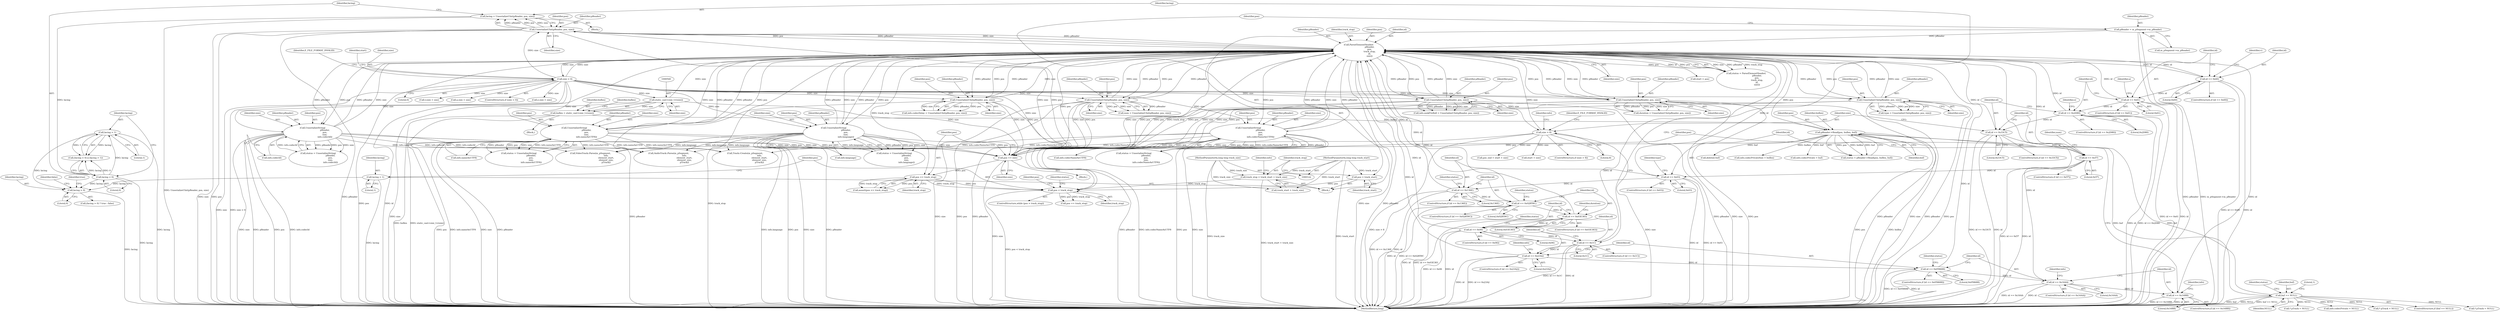 digraph "1_Android_04839626ed859623901ebd3a5fd483982186b59d_192@API" {
"1000665" [label="(Call,lacing > 0)"];
"1000512" [label="(Call,lacing > 1)"];
"1000509" [label="(Call,lacing < 0)"];
"1000501" [label="(Call,lacing = UnserializeUInt(pReader, pos, size))"];
"1000503" [label="(Call,UnserializeUInt(pReader, pos, size))"];
"1000223" [label="(Call,ParseElementHeader(\n                                pReader,\n                                pos,\n                                track_stop,\n                                id,\n                                size))"];
"1000622" [label="(Call,UnserializeUInt(pReader, pos, size))"];
"1000236" [label="(Call,size < 0)"];
"1000458" [label="(Call,UnserializeUInt(pReader, pos, size))"];
"1000388" [label="(Call,UnserializeUInt(pReader, pos, size))"];
"1000587" [label="(Call,UnserializeString(\n                                    pReader,\n                                    pos,\n                                    size,\n                                    info.codecNameAsUTF8))"];
"1000134" [label="(Call,pReader = m_pSegment->m_pReader)"];
"1000484" [label="(Call,UnserializeString(\n                                    pReader,\n                                    pos,\n                                    size,\n                                    info.codecId))"];
"1000418" [label="(Call,UnserializeString(\n                                    pReader,\n                                    pos,\n                                    size,\n                                    info.nameAsUTF8))"];
"1000608" [label="(Call,UnserializeUInt(pReader, pos, size))"];
"1000438" [label="(Call,UnserializeString(\n                                    pReader,\n                                    pos,\n                                    size,\n                                    info.language))"];
"1000358" [label="(Call,UnserializeUInt(pReader, pos, size))"];
"1000214" [label="(Call,pos < track_stop)"];
"1000630" [label="(Call,pos <= track_stop)"];
"1000626" [label="(Call,pos += size)"];
"1000539" [label="(Call,static_cast<size_t>(size))"];
"1000299" [label="(Call,size > 8)"];
"1000557" [label="(Call,pReader->Read(pos, buflen, buf))"];
"1000537" [label="(Call,buflen = static_cast<size_t>(size))"];
"1000548" [label="(Call,buf == NULL)"];
"1000140" [label="(Call,pos = track_start)"];
"1000123" [label="(MethodParameterIn,long long track_start)"];
"1000144" [label="(Call,track_stop = track_start + track_size)"];
"1000124" [label="(MethodParameterIn,long long track_size)"];
"1000519" [label="(Call,id == 0x23A2)"];
"1000497" [label="(Call,id == 0x1C)"];
"1000477" [label="(Call,id == 0x06)"];
"1000451" [label="(Call,id == 0x03E383)"];
"1000431" [label="(Call,id == 0x02B59C)"];
"1000411" [label="(Call,id == 0x136E)"];
"1000381" [label="(Call,id == 0x03)"];
"1000351" [label="(Call,id == 0x57)"];
"1000294" [label="(Call,id == 0x33C5)"];
"1000278" [label="(Call,id == 0x2D80)"];
"1000262" [label="(Call,id == 0x61)"];
"1000246" [label="(Call,id == 0x60)"];
"1000614" [label="(Call,id == 0x16BB)"];
"1000600" [label="(Call,id == 0x16AA)"];
"1000580" [label="(Call,id == 0x058688)"];
"1000210" [label="(Call,lacing = 1)"];
"1000503" [label="(Call,UnserializeUInt(pReader, pos, size))"];
"1000303" [label="(Identifier,E_FILE_FORMAT_INVALID)"];
"1000451" [label="(Call,id == 0x03E383)"];
"1000513" [label="(Identifier,lacing)"];
"1000353" [label="(Literal,0x57)"];
"1000632" [label="(Identifier,track_stop)"];
"1000538" [label="(Identifier,buflen)"];
"1000420" [label="(Identifier,pos)"];
"1000350" [label="(ControlStructure,if (id == 0x57))"];
"1000261" [label="(ControlStructure,if (id == 0x61))"];
"1000458" [label="(Call,UnserializeUInt(pReader, pos, size))"];
"1000433" [label="(Literal,0x02B59C)"];
"1000665" [label="(Call,lacing > 0)"];
"1000705" [label="(Call,VideoTrack::Parse(m_pSegment,\n                                              info,\n                                              element_start,\n                                              element_size,\n                                              pTrack))"];
"1000278" [label="(Call,id == 0x2D80)"];
"1000616" [label="(Literal,0x16BB)"];
"1000389" [label="(Identifier,pReader)"];
"1000222" [label="(Identifier,status)"];
"1000524" [label="(Identifier,info)"];
"1000498" [label="(Identifier,id)"];
"1000769" [label="(Call,AudioTrack::Parse(m_pSegment,\n                                              info,\n                                              element_start,\n                                              element_size,\n                                              pTrack))"];
"1000432" [label="(Identifier,id)"];
"1000541" [label="(Identifier,size)"];
"1000123" [label="(MethodParameterIn,long long track_start)"];
"1000537" [label="(Call,buflen = static_cast<size_t>(size))"];
"1000135" [label="(Identifier,pReader)"];
"1000417" [label="(Identifier,status)"];
"1000606" [label="(Identifier,info)"];
"1000667" [label="(Literal,0)"];
"1000478" [label="(Identifier,id)"];
"1000214" [label="(Call,pos < track_stop)"];
"1000510" [label="(Identifier,lacing)"];
"1000457" [label="(Identifier,duration)"];
"1000839" [label="(Call,* pTrack = NULL)"];
"1000558" [label="(Identifier,pos)"];
"1000585" [label="(Call,status = UnserializeString(\n                                    pReader,\n                                    pos,\n                                    size,\n                                    info.codecNameAsUTF8))"];
"1000591" [label="(Call,info.codecNameAsUTF8)"];
"1000588" [label="(Identifier,pReader)"];
"1000845" [label="(Call,Track::Create(m_pSegment,\n                                          info,\n                                          element_start,\n                                          element_size,\n                                          pTrack))"];
"1000483" [label="(Identifier,status)"];
"1000599" [label="(ControlStructure,if (id == 0x16AA))"];
"1000613" [label="(ControlStructure,if (id == 0x16BB))"];
"1000608" [label="(Call,UnserializeUInt(pReader, pos, size))"];
"1000386" [label="(Call,type = UnserializeUInt(pReader, pos, size))"];
"1000314" [label="(Call,pos_end = start + size)"];
"1000140" [label="(Call,pos = track_start)"];
"1000279" [label="(Identifier,id)"];
"1000506" [label="(Identifier,size)"];
"1000512" [label="(Call,lacing > 1)"];
"1000243" [label="(Identifier,start)"];
"1000587" [label="(Call,UnserializeString(\n                                    pReader,\n                                    pos,\n                                    size,\n                                    info.codecNameAsUTF8))"];
"1000146" [label="(Call,track_start + track_size)"];
"1000548" [label="(Call,buf == NULL)"];
"1000236" [label="(Call,size < 0)"];
"1000268" [label="(Identifier,a)"];
"1000252" [label="(Identifier,v)"];
"1000456" [label="(Call,duration = UnserializeUInt(pReader, pos, size))"];
"1000460" [label="(Identifier,pos)"];
"1000145" [label="(Identifier,track_stop)"];
"1000487" [label="(Identifier,size)"];
"1000553" [label="(Literal,1)"];
"1000669" [label="(Identifier,false)"];
"1000300" [label="(Identifier,size)"];
"1000518" [label="(ControlStructure,if (id == 0x23A2))"];
"1000579" [label="(ControlStructure,if (id == 0x058688))"];
"1000511" [label="(Literal,0)"];
"1000419" [label="(Identifier,pReader)"];
"1000441" [label="(Identifier,size)"];
"1000453" [label="(Literal,0x03E383)"];
"1000390" [label="(Identifier,pos)"];
"1000623" [label="(Identifier,pReader)"];
"1000634" [label="(Call,pos == track_stop)"];
"1000421" [label="(Identifier,size)"];
"1000547" [label="(ControlStructure,if (buf == NULL))"];
"1000152" [label="(Identifier,info)"];
"1000383" [label="(Literal,0x03)"];
"1000228" [label="(Identifier,size)"];
"1000224" [label="(Identifier,pReader)"];
"1000564" [label="(Call,delete[] buf)"];
"1000410" [label="(ControlStructure,if (id == 0x136E))"];
"1000573" [label="(Call,info.codecPrivateSize = buflen)"];
"1000316" [label="(Call,start + size)"];
"1000212" [label="(Literal,1)"];
"1000144" [label="(Call,track_stop = track_start + track_size)"];
"1000699" [label="(Call,* pTrack = NULL)"];
"1000416" [label="(Call,status = UnserializeString(\n                                    pReader,\n                                    pos,\n                                    size,\n                                    info.nameAsUTF8))"];
"1000296" [label="(Literal,0x33C5)"];
"1000226" [label="(Identifier,track_stop)"];
"1000505" [label="(Identifier,pos)"];
"1000215" [label="(Identifier,pos)"];
"1000430" [label="(ControlStructure,if (id == 0x02B59C))"];
"1000543" [label="(Identifier,buflen)"];
"1000559" [label="(Identifier,buflen)"];
"1000590" [label="(Identifier,size)"];
"1000630" [label="(Call,pos <= track_stop)"];
"1000245" [label="(ControlStructure,if (id == 0x60))"];
"1000609" [label="(Identifier,pReader)"];
"1000225" [label="(Identifier,pos)"];
"1000412" [label="(Identifier,id)"];
"1000485" [label="(Identifier,pReader)"];
"1000668" [label="(Identifier,true)"];
"1000450" [label="(ControlStructure,if (id == 0x03E383))"];
"1000586" [label="(Identifier,status)"];
"1000422" [label="(Call,info.nameAsUTF8)"];
"1000242" [label="(Call,start = pos)"];
"1000388" [label="(Call,UnserializeUInt(pReader, pos, size))"];
"1000442" [label="(Call,info.language)"];
"1000295" [label="(Identifier,id)"];
"1000381" [label="(Call,id == 0x03)"];
"1000262" [label="(Call,id == 0x61)"];
"1000631" [label="(Identifier,pos)"];
"1000248" [label="(Literal,0x60)"];
"1000217" [label="(Block,)"];
"1000521" [label="(Literal,0x23A2)"];
"1000629" [label="(Call,assert(pos <= track_stop))"];
"1000581" [label="(Identifier,id)"];
"1000600" [label="(Call,id == 0x16AA)"];
"1000238" [label="(Literal,0)"];
"1000601" [label="(Identifier,id)"];
"1000556" [label="(Identifier,status)"];
"1000277" [label="(ControlStructure,if (id == 0x2D80))"];
"1000438" [label="(Call,UnserializeString(\n                                    pReader,\n                                    pos,\n                                    size,\n                                    info.language))"];
"1000602" [label="(Literal,0x16AA)"];
"1000568" [label="(Call,info.codecPrivate = buf)"];
"1000476" [label="(ControlStructure,if (id == 0x06))"];
"1000227" [label="(Identifier,id)"];
"1000411" [label="(Call,id == 0x136E)"];
"1000486" [label="(Identifier,pos)"];
"1000306" [label="(Identifier,info)"];
"1000134" [label="(Call,pReader = m_pSegment->m_pReader)"];
"1000502" [label="(Identifier,lacing)"];
"1000497" [label="(Call,id == 0x1C)"];
"1000520" [label="(Identifier,id)"];
"1000628" [label="(Identifier,size)"];
"1000436" [label="(Call,status = UnserializeString(\n                                    pReader,\n                                    pos,\n                                    size,\n                                    info.language))"];
"1000522" [label="(Block,)"];
"1000293" [label="(ControlStructure,if (id == 0x33C5))"];
"1000141" [label="(Identifier,pos)"];
"1000359" [label="(Identifier,pReader)"];
"1000452" [label="(Identifier,id)"];
"1000247" [label="(Identifier,id)"];
"1000255" [label="(Call,v.size = size)"];
"1000440" [label="(Identifier,pos)"];
"1000618" [label="(Call,info.seekPreRoll = UnserializeUInt(pReader, pos, size))"];
"1000360" [label="(Identifier,pos)"];
"1000501" [label="(Call,lacing = UnserializeUInt(pReader, pos, size))"];
"1000351" [label="(Call,id == 0x57)"];
"1000622" [label="(Call,UnserializeUInt(pReader, pos, size))"];
"1000246" [label="(Call,id == 0x60)"];
"1000271" [label="(Call,a.size = size)"];
"1000391" [label="(Identifier,size)"];
"1000604" [label="(Call,info.codecDelay = UnserializeUInt(pReader, pos, size))"];
"1000361" [label="(Identifier,size)"];
"1000555" [label="(Call,status = pReader->Read(pos, buflen, buf))"];
"1000124" [label="(MethodParameterIn,long long track_size)"];
"1000294" [label="(Call,id == 0x33C5)"];
"1000223" [label="(Call,ParseElementHeader(\n                                pReader,\n                                pos,\n                                track_stop,\n                                id,\n                                size))"];
"1000624" [label="(Identifier,pos)"];
"1000210" [label="(Call,lacing = 1)"];
"1000235" [label="(ControlStructure,if (size < 0))"];
"1000614" [label="(Call,id == 0x16BB)"];
"1000459" [label="(Identifier,pReader)"];
"1000862" [label="(MethodReturn,long)"];
"1000627" [label="(Identifier,pos)"];
"1000514" [label="(Literal,1)"];
"1000508" [label="(Call,(lacing < 0) || (lacing > 1))"];
"1000589" [label="(Identifier,pos)"];
"1000387" [label="(Identifier,type)"];
"1000580" [label="(Call,id == 0x058688)"];
"1000557" [label="(Call,pReader->Read(pos, buflen, buf))"];
"1000357" [label="(Identifier,num)"];
"1000484" [label="(Call,UnserializeString(\n                                    pReader,\n                                    pos,\n                                    size,\n                                    info.codecId))"];
"1000418" [label="(Call,UnserializeString(\n                                    pReader,\n                                    pos,\n                                    size,\n                                    info.nameAsUTF8))"];
"1000211" [label="(Identifier,lacing)"];
"1000437" [label="(Identifier,status)"];
"1000539" [label="(Call,static_cast<size_t>(size))"];
"1000352" [label="(Identifier,id)"];
"1000284" [label="(Identifier,e)"];
"1000620" [label="(Identifier,info)"];
"1000263" [label="(Identifier,id)"];
"1000519" [label="(Call,id == 0x23A2)"];
"1000216" [label="(Identifier,track_stop)"];
"1000298" [label="(ControlStructure,if (size > 8))"];
"1000299" [label="(Call,size > 8)"];
"1000136" [label="(Call,m_pSegment->m_pReader)"];
"1000610" [label="(Identifier,pos)"];
"1000550" [label="(Identifier,NULL)"];
"1000625" [label="(Identifier,size)"];
"1000413" [label="(Literal,0x136E)"];
"1000280" [label="(Literal,0x2D80)"];
"1000128" [label="(Block,)"];
"1000549" [label="(Identifier,buf)"];
"1000560" [label="(Identifier,buf)"];
"1000221" [label="(Call,status = ParseElementHeader(\n                                pReader,\n                                pos,\n                                track_stop,\n                                id,\n                                size))"];
"1000142" [label="(Identifier,track_start)"];
"1000500" [label="(Block,)"];
"1000382" [label="(Identifier,id)"];
"1000582" [label="(Literal,0x058688)"];
"1000301" [label="(Literal,8)"];
"1000763" [label="(Call,* pTrack = NULL)"];
"1000358" [label="(Call,UnserializeUInt(pReader, pos, size))"];
"1000380" [label="(ControlStructure,if (id == 0x03))"];
"1000287" [label="(Call,e.size = size)"];
"1000509" [label="(Call,lacing < 0)"];
"1000626" [label="(Call,pos += size)"];
"1000237" [label="(Identifier,size)"];
"1000213" [label="(ControlStructure,while (pos < track_stop))"];
"1000666" [label="(Identifier,lacing)"];
"1000431" [label="(Call,id == 0x02B59C)"];
"1000439" [label="(Identifier,pReader)"];
"1000482" [label="(Call,status = UnserializeString(\n                                    pReader,\n                                    pos,\n                                    size,\n                                    info.codecId))"];
"1000461" [label="(Identifier,size)"];
"1000504" [label="(Identifier,pReader)"];
"1000264" [label="(Literal,0x61)"];
"1000611" [label="(Identifier,size)"];
"1000499" [label="(Literal,0x1C)"];
"1000479" [label="(Literal,0x06)"];
"1000635" [label="(Identifier,pos)"];
"1000615" [label="(Identifier,id)"];
"1000477" [label="(Call,id == 0x06)"];
"1000496" [label="(ControlStructure,if (id == 0x1C))"];
"1000526" [label="(Call,info.codecPrivate = NULL)"];
"1000488" [label="(Call,info.codecId)"];
"1000356" [label="(Call,num = UnserializeUInt(pReader, pos, size))"];
"1000664" [label="(Call,(lacing > 0) ? true : false)"];
"1000240" [label="(Identifier,E_FILE_FORMAT_INVALID)"];
"1000665" -> "1000664"  [label="AST: "];
"1000665" -> "1000667"  [label="CFG: "];
"1000666" -> "1000665"  [label="AST: "];
"1000667" -> "1000665"  [label="AST: "];
"1000668" -> "1000665"  [label="CFG: "];
"1000669" -> "1000665"  [label="CFG: "];
"1000665" -> "1000862"  [label="DDG: lacing"];
"1000512" -> "1000665"  [label="DDG: lacing"];
"1000210" -> "1000665"  [label="DDG: lacing"];
"1000509" -> "1000665"  [label="DDG: lacing"];
"1000512" -> "1000508"  [label="AST: "];
"1000512" -> "1000514"  [label="CFG: "];
"1000513" -> "1000512"  [label="AST: "];
"1000514" -> "1000512"  [label="AST: "];
"1000508" -> "1000512"  [label="CFG: "];
"1000512" -> "1000862"  [label="DDG: lacing"];
"1000512" -> "1000508"  [label="DDG: lacing"];
"1000512" -> "1000508"  [label="DDG: 1"];
"1000509" -> "1000512"  [label="DDG: lacing"];
"1000509" -> "1000508"  [label="AST: "];
"1000509" -> "1000511"  [label="CFG: "];
"1000510" -> "1000509"  [label="AST: "];
"1000511" -> "1000509"  [label="AST: "];
"1000513" -> "1000509"  [label="CFG: "];
"1000508" -> "1000509"  [label="CFG: "];
"1000509" -> "1000862"  [label="DDG: lacing"];
"1000509" -> "1000508"  [label="DDG: lacing"];
"1000509" -> "1000508"  [label="DDG: 0"];
"1000501" -> "1000509"  [label="DDG: lacing"];
"1000501" -> "1000500"  [label="AST: "];
"1000501" -> "1000503"  [label="CFG: "];
"1000502" -> "1000501"  [label="AST: "];
"1000503" -> "1000501"  [label="AST: "];
"1000510" -> "1000501"  [label="CFG: "];
"1000501" -> "1000862"  [label="DDG: UnserializeUInt(pReader, pos, size)"];
"1000503" -> "1000501"  [label="DDG: pReader"];
"1000503" -> "1000501"  [label="DDG: pos"];
"1000503" -> "1000501"  [label="DDG: size"];
"1000503" -> "1000506"  [label="CFG: "];
"1000504" -> "1000503"  [label="AST: "];
"1000505" -> "1000503"  [label="AST: "];
"1000506" -> "1000503"  [label="AST: "];
"1000503" -> "1000862"  [label="DDG: size"];
"1000503" -> "1000862"  [label="DDG: pos"];
"1000503" -> "1000862"  [label="DDG: pReader"];
"1000503" -> "1000223"  [label="DDG: pReader"];
"1000503" -> "1000223"  [label="DDG: size"];
"1000223" -> "1000503"  [label="DDG: pReader"];
"1000223" -> "1000503"  [label="DDG: pos"];
"1000236" -> "1000503"  [label="DDG: size"];
"1000503" -> "1000626"  [label="DDG: size"];
"1000503" -> "1000626"  [label="DDG: pos"];
"1000223" -> "1000221"  [label="AST: "];
"1000223" -> "1000228"  [label="CFG: "];
"1000224" -> "1000223"  [label="AST: "];
"1000225" -> "1000223"  [label="AST: "];
"1000226" -> "1000223"  [label="AST: "];
"1000227" -> "1000223"  [label="AST: "];
"1000228" -> "1000223"  [label="AST: "];
"1000221" -> "1000223"  [label="CFG: "];
"1000223" -> "1000862"  [label="DDG: pos"];
"1000223" -> "1000862"  [label="DDG: id"];
"1000223" -> "1000862"  [label="DDG: track_stop"];
"1000223" -> "1000862"  [label="DDG: size"];
"1000223" -> "1000862"  [label="DDG: pReader"];
"1000223" -> "1000221"  [label="DDG: size"];
"1000223" -> "1000221"  [label="DDG: pReader"];
"1000223" -> "1000221"  [label="DDG: track_stop"];
"1000223" -> "1000221"  [label="DDG: id"];
"1000223" -> "1000221"  [label="DDG: pos"];
"1000622" -> "1000223"  [label="DDG: pReader"];
"1000622" -> "1000223"  [label="DDG: size"];
"1000458" -> "1000223"  [label="DDG: pReader"];
"1000458" -> "1000223"  [label="DDG: size"];
"1000388" -> "1000223"  [label="DDG: pReader"];
"1000388" -> "1000223"  [label="DDG: size"];
"1000587" -> "1000223"  [label="DDG: pReader"];
"1000587" -> "1000223"  [label="DDG: size"];
"1000134" -> "1000223"  [label="DDG: pReader"];
"1000484" -> "1000223"  [label="DDG: pReader"];
"1000484" -> "1000223"  [label="DDG: size"];
"1000418" -> "1000223"  [label="DDG: pReader"];
"1000418" -> "1000223"  [label="DDG: size"];
"1000608" -> "1000223"  [label="DDG: pReader"];
"1000608" -> "1000223"  [label="DDG: size"];
"1000438" -> "1000223"  [label="DDG: pReader"];
"1000438" -> "1000223"  [label="DDG: size"];
"1000358" -> "1000223"  [label="DDG: pReader"];
"1000358" -> "1000223"  [label="DDG: size"];
"1000214" -> "1000223"  [label="DDG: pos"];
"1000214" -> "1000223"  [label="DDG: track_stop"];
"1000519" -> "1000223"  [label="DDG: id"];
"1000497" -> "1000223"  [label="DDG: id"];
"1000411" -> "1000223"  [label="DDG: id"];
"1000614" -> "1000223"  [label="DDG: id"];
"1000431" -> "1000223"  [label="DDG: id"];
"1000580" -> "1000223"  [label="DDG: id"];
"1000294" -> "1000223"  [label="DDG: id"];
"1000381" -> "1000223"  [label="DDG: id"];
"1000351" -> "1000223"  [label="DDG: id"];
"1000477" -> "1000223"  [label="DDG: id"];
"1000278" -> "1000223"  [label="DDG: id"];
"1000262" -> "1000223"  [label="DDG: id"];
"1000451" -> "1000223"  [label="DDG: id"];
"1000246" -> "1000223"  [label="DDG: id"];
"1000600" -> "1000223"  [label="DDG: id"];
"1000236" -> "1000223"  [label="DDG: size"];
"1000539" -> "1000223"  [label="DDG: size"];
"1000299" -> "1000223"  [label="DDG: size"];
"1000223" -> "1000236"  [label="DDG: size"];
"1000223" -> "1000242"  [label="DDG: pos"];
"1000223" -> "1000246"  [label="DDG: id"];
"1000223" -> "1000358"  [label="DDG: pReader"];
"1000223" -> "1000358"  [label="DDG: pos"];
"1000223" -> "1000388"  [label="DDG: pReader"];
"1000223" -> "1000388"  [label="DDG: pos"];
"1000223" -> "1000418"  [label="DDG: pReader"];
"1000223" -> "1000418"  [label="DDG: pos"];
"1000223" -> "1000438"  [label="DDG: pReader"];
"1000223" -> "1000438"  [label="DDG: pos"];
"1000223" -> "1000458"  [label="DDG: pReader"];
"1000223" -> "1000458"  [label="DDG: pos"];
"1000223" -> "1000484"  [label="DDG: pReader"];
"1000223" -> "1000484"  [label="DDG: pos"];
"1000223" -> "1000557"  [label="DDG: pos"];
"1000223" -> "1000587"  [label="DDG: pReader"];
"1000223" -> "1000587"  [label="DDG: pos"];
"1000223" -> "1000608"  [label="DDG: pReader"];
"1000223" -> "1000608"  [label="DDG: pos"];
"1000223" -> "1000622"  [label="DDG: pReader"];
"1000223" -> "1000622"  [label="DDG: pos"];
"1000223" -> "1000626"  [label="DDG: pos"];
"1000223" -> "1000630"  [label="DDG: track_stop"];
"1000622" -> "1000618"  [label="AST: "];
"1000622" -> "1000625"  [label="CFG: "];
"1000623" -> "1000622"  [label="AST: "];
"1000624" -> "1000622"  [label="AST: "];
"1000625" -> "1000622"  [label="AST: "];
"1000618" -> "1000622"  [label="CFG: "];
"1000622" -> "1000862"  [label="DDG: pReader"];
"1000622" -> "1000618"  [label="DDG: pReader"];
"1000622" -> "1000618"  [label="DDG: pos"];
"1000622" -> "1000618"  [label="DDG: size"];
"1000236" -> "1000622"  [label="DDG: size"];
"1000622" -> "1000626"  [label="DDG: size"];
"1000622" -> "1000626"  [label="DDG: pos"];
"1000236" -> "1000235"  [label="AST: "];
"1000236" -> "1000238"  [label="CFG: "];
"1000237" -> "1000236"  [label="AST: "];
"1000238" -> "1000236"  [label="AST: "];
"1000240" -> "1000236"  [label="CFG: "];
"1000243" -> "1000236"  [label="CFG: "];
"1000236" -> "1000862"  [label="DDG: size"];
"1000236" -> "1000862"  [label="DDG: size < 0"];
"1000236" -> "1000255"  [label="DDG: size"];
"1000236" -> "1000271"  [label="DDG: size"];
"1000236" -> "1000287"  [label="DDG: size"];
"1000236" -> "1000299"  [label="DDG: size"];
"1000236" -> "1000358"  [label="DDG: size"];
"1000236" -> "1000388"  [label="DDG: size"];
"1000236" -> "1000418"  [label="DDG: size"];
"1000236" -> "1000438"  [label="DDG: size"];
"1000236" -> "1000458"  [label="DDG: size"];
"1000236" -> "1000484"  [label="DDG: size"];
"1000236" -> "1000539"  [label="DDG: size"];
"1000236" -> "1000587"  [label="DDG: size"];
"1000236" -> "1000608"  [label="DDG: size"];
"1000236" -> "1000626"  [label="DDG: size"];
"1000458" -> "1000456"  [label="AST: "];
"1000458" -> "1000461"  [label="CFG: "];
"1000459" -> "1000458"  [label="AST: "];
"1000460" -> "1000458"  [label="AST: "];
"1000461" -> "1000458"  [label="AST: "];
"1000456" -> "1000458"  [label="CFG: "];
"1000458" -> "1000862"  [label="DDG: size"];
"1000458" -> "1000862"  [label="DDG: pos"];
"1000458" -> "1000862"  [label="DDG: pReader"];
"1000458" -> "1000456"  [label="DDG: pReader"];
"1000458" -> "1000456"  [label="DDG: pos"];
"1000458" -> "1000456"  [label="DDG: size"];
"1000458" -> "1000626"  [label="DDG: size"];
"1000458" -> "1000626"  [label="DDG: pos"];
"1000388" -> "1000386"  [label="AST: "];
"1000388" -> "1000391"  [label="CFG: "];
"1000389" -> "1000388"  [label="AST: "];
"1000390" -> "1000388"  [label="AST: "];
"1000391" -> "1000388"  [label="AST: "];
"1000386" -> "1000388"  [label="CFG: "];
"1000388" -> "1000862"  [label="DDG: pReader"];
"1000388" -> "1000862"  [label="DDG: pos"];
"1000388" -> "1000862"  [label="DDG: size"];
"1000388" -> "1000386"  [label="DDG: pReader"];
"1000388" -> "1000386"  [label="DDG: pos"];
"1000388" -> "1000386"  [label="DDG: size"];
"1000388" -> "1000626"  [label="DDG: size"];
"1000388" -> "1000626"  [label="DDG: pos"];
"1000587" -> "1000585"  [label="AST: "];
"1000587" -> "1000591"  [label="CFG: "];
"1000588" -> "1000587"  [label="AST: "];
"1000589" -> "1000587"  [label="AST: "];
"1000590" -> "1000587"  [label="AST: "];
"1000591" -> "1000587"  [label="AST: "];
"1000585" -> "1000587"  [label="CFG: "];
"1000587" -> "1000862"  [label="DDG: pos"];
"1000587" -> "1000862"  [label="DDG: size"];
"1000587" -> "1000862"  [label="DDG: pReader"];
"1000587" -> "1000862"  [label="DDG: info.codecNameAsUTF8"];
"1000587" -> "1000585"  [label="DDG: pReader"];
"1000587" -> "1000585"  [label="DDG: pos"];
"1000587" -> "1000585"  [label="DDG: size"];
"1000587" -> "1000585"  [label="DDG: info.codecNameAsUTF8"];
"1000587" -> "1000626"  [label="DDG: size"];
"1000587" -> "1000626"  [label="DDG: pos"];
"1000587" -> "1000705"  [label="DDG: info.codecNameAsUTF8"];
"1000587" -> "1000769"  [label="DDG: info.codecNameAsUTF8"];
"1000587" -> "1000845"  [label="DDG: info.codecNameAsUTF8"];
"1000134" -> "1000128"  [label="AST: "];
"1000134" -> "1000136"  [label="CFG: "];
"1000135" -> "1000134"  [label="AST: "];
"1000136" -> "1000134"  [label="AST: "];
"1000141" -> "1000134"  [label="CFG: "];
"1000134" -> "1000862"  [label="DDG: pReader"];
"1000134" -> "1000862"  [label="DDG: m_pSegment->m_pReader"];
"1000484" -> "1000482"  [label="AST: "];
"1000484" -> "1000488"  [label="CFG: "];
"1000485" -> "1000484"  [label="AST: "];
"1000486" -> "1000484"  [label="AST: "];
"1000487" -> "1000484"  [label="AST: "];
"1000488" -> "1000484"  [label="AST: "];
"1000482" -> "1000484"  [label="CFG: "];
"1000484" -> "1000862"  [label="DDG: pos"];
"1000484" -> "1000862"  [label="DDG: info.codecId"];
"1000484" -> "1000862"  [label="DDG: size"];
"1000484" -> "1000862"  [label="DDG: pReader"];
"1000484" -> "1000482"  [label="DDG: pReader"];
"1000484" -> "1000482"  [label="DDG: pos"];
"1000484" -> "1000482"  [label="DDG: size"];
"1000484" -> "1000482"  [label="DDG: info.codecId"];
"1000484" -> "1000626"  [label="DDG: size"];
"1000484" -> "1000626"  [label="DDG: pos"];
"1000484" -> "1000705"  [label="DDG: info.codecId"];
"1000484" -> "1000769"  [label="DDG: info.codecId"];
"1000484" -> "1000845"  [label="DDG: info.codecId"];
"1000418" -> "1000416"  [label="AST: "];
"1000418" -> "1000422"  [label="CFG: "];
"1000419" -> "1000418"  [label="AST: "];
"1000420" -> "1000418"  [label="AST: "];
"1000421" -> "1000418"  [label="AST: "];
"1000422" -> "1000418"  [label="AST: "];
"1000416" -> "1000418"  [label="CFG: "];
"1000418" -> "1000862"  [label="DDG: pos"];
"1000418" -> "1000862"  [label="DDG: info.nameAsUTF8"];
"1000418" -> "1000862"  [label="DDG: size"];
"1000418" -> "1000862"  [label="DDG: pReader"];
"1000418" -> "1000416"  [label="DDG: pReader"];
"1000418" -> "1000416"  [label="DDG: pos"];
"1000418" -> "1000416"  [label="DDG: size"];
"1000418" -> "1000416"  [label="DDG: info.nameAsUTF8"];
"1000418" -> "1000626"  [label="DDG: size"];
"1000418" -> "1000626"  [label="DDG: pos"];
"1000418" -> "1000705"  [label="DDG: info.nameAsUTF8"];
"1000418" -> "1000769"  [label="DDG: info.nameAsUTF8"];
"1000418" -> "1000845"  [label="DDG: info.nameAsUTF8"];
"1000608" -> "1000604"  [label="AST: "];
"1000608" -> "1000611"  [label="CFG: "];
"1000609" -> "1000608"  [label="AST: "];
"1000610" -> "1000608"  [label="AST: "];
"1000611" -> "1000608"  [label="AST: "];
"1000604" -> "1000608"  [label="CFG: "];
"1000608" -> "1000862"  [label="DDG: pReader"];
"1000608" -> "1000604"  [label="DDG: pReader"];
"1000608" -> "1000604"  [label="DDG: pos"];
"1000608" -> "1000604"  [label="DDG: size"];
"1000608" -> "1000626"  [label="DDG: size"];
"1000608" -> "1000626"  [label="DDG: pos"];
"1000438" -> "1000436"  [label="AST: "];
"1000438" -> "1000442"  [label="CFG: "];
"1000439" -> "1000438"  [label="AST: "];
"1000440" -> "1000438"  [label="AST: "];
"1000441" -> "1000438"  [label="AST: "];
"1000442" -> "1000438"  [label="AST: "];
"1000436" -> "1000438"  [label="CFG: "];
"1000438" -> "1000862"  [label="DDG: info.language"];
"1000438" -> "1000862"  [label="DDG: pos"];
"1000438" -> "1000862"  [label="DDG: size"];
"1000438" -> "1000862"  [label="DDG: pReader"];
"1000438" -> "1000436"  [label="DDG: pReader"];
"1000438" -> "1000436"  [label="DDG: pos"];
"1000438" -> "1000436"  [label="DDG: size"];
"1000438" -> "1000436"  [label="DDG: info.language"];
"1000438" -> "1000626"  [label="DDG: size"];
"1000438" -> "1000626"  [label="DDG: pos"];
"1000438" -> "1000705"  [label="DDG: info.language"];
"1000438" -> "1000769"  [label="DDG: info.language"];
"1000438" -> "1000845"  [label="DDG: info.language"];
"1000358" -> "1000356"  [label="AST: "];
"1000358" -> "1000361"  [label="CFG: "];
"1000359" -> "1000358"  [label="AST: "];
"1000360" -> "1000358"  [label="AST: "];
"1000361" -> "1000358"  [label="AST: "];
"1000356" -> "1000358"  [label="CFG: "];
"1000358" -> "1000862"  [label="DDG: size"];
"1000358" -> "1000862"  [label="DDG: pos"];
"1000358" -> "1000862"  [label="DDG: pReader"];
"1000358" -> "1000356"  [label="DDG: pReader"];
"1000358" -> "1000356"  [label="DDG: pos"];
"1000358" -> "1000356"  [label="DDG: size"];
"1000358" -> "1000626"  [label="DDG: size"];
"1000358" -> "1000626"  [label="DDG: pos"];
"1000214" -> "1000213"  [label="AST: "];
"1000214" -> "1000216"  [label="CFG: "];
"1000215" -> "1000214"  [label="AST: "];
"1000216" -> "1000214"  [label="AST: "];
"1000222" -> "1000214"  [label="CFG: "];
"1000635" -> "1000214"  [label="CFG: "];
"1000214" -> "1000862"  [label="DDG: pos < track_stop"];
"1000630" -> "1000214"  [label="DDG: pos"];
"1000630" -> "1000214"  [label="DDG: track_stop"];
"1000140" -> "1000214"  [label="DDG: pos"];
"1000144" -> "1000214"  [label="DDG: track_stop"];
"1000214" -> "1000634"  [label="DDG: pos"];
"1000214" -> "1000634"  [label="DDG: track_stop"];
"1000630" -> "1000629"  [label="AST: "];
"1000630" -> "1000632"  [label="CFG: "];
"1000631" -> "1000630"  [label="AST: "];
"1000632" -> "1000630"  [label="AST: "];
"1000629" -> "1000630"  [label="CFG: "];
"1000630" -> "1000629"  [label="DDG: pos"];
"1000630" -> "1000629"  [label="DDG: track_stop"];
"1000626" -> "1000630"  [label="DDG: pos"];
"1000626" -> "1000217"  [label="AST: "];
"1000626" -> "1000628"  [label="CFG: "];
"1000627" -> "1000626"  [label="AST: "];
"1000628" -> "1000626"  [label="AST: "];
"1000631" -> "1000626"  [label="CFG: "];
"1000626" -> "1000862"  [label="DDG: size"];
"1000539" -> "1000626"  [label="DDG: size"];
"1000299" -> "1000626"  [label="DDG: size"];
"1000557" -> "1000626"  [label="DDG: pos"];
"1000539" -> "1000537"  [label="AST: "];
"1000539" -> "1000541"  [label="CFG: "];
"1000540" -> "1000539"  [label="AST: "];
"1000541" -> "1000539"  [label="AST: "];
"1000537" -> "1000539"  [label="CFG: "];
"1000539" -> "1000862"  [label="DDG: size"];
"1000539" -> "1000537"  [label="DDG: size"];
"1000299" -> "1000298"  [label="AST: "];
"1000299" -> "1000301"  [label="CFG: "];
"1000300" -> "1000299"  [label="AST: "];
"1000301" -> "1000299"  [label="AST: "];
"1000303" -> "1000299"  [label="CFG: "];
"1000306" -> "1000299"  [label="CFG: "];
"1000299" -> "1000862"  [label="DDG: size > 8"];
"1000299" -> "1000862"  [label="DDG: size"];
"1000299" -> "1000314"  [label="DDG: size"];
"1000299" -> "1000316"  [label="DDG: size"];
"1000557" -> "1000555"  [label="AST: "];
"1000557" -> "1000560"  [label="CFG: "];
"1000558" -> "1000557"  [label="AST: "];
"1000559" -> "1000557"  [label="AST: "];
"1000560" -> "1000557"  [label="AST: "];
"1000555" -> "1000557"  [label="CFG: "];
"1000557" -> "1000862"  [label="DDG: pos"];
"1000557" -> "1000862"  [label="DDG: buflen"];
"1000557" -> "1000548"  [label="DDG: buf"];
"1000557" -> "1000555"  [label="DDG: pos"];
"1000557" -> "1000555"  [label="DDG: buflen"];
"1000557" -> "1000555"  [label="DDG: buf"];
"1000537" -> "1000557"  [label="DDG: buflen"];
"1000548" -> "1000557"  [label="DDG: buf"];
"1000557" -> "1000564"  [label="DDG: buf"];
"1000557" -> "1000568"  [label="DDG: buf"];
"1000557" -> "1000573"  [label="DDG: buflen"];
"1000537" -> "1000522"  [label="AST: "];
"1000538" -> "1000537"  [label="AST: "];
"1000543" -> "1000537"  [label="CFG: "];
"1000537" -> "1000862"  [label="DDG: static_cast<size_t>(size)"];
"1000537" -> "1000862"  [label="DDG: buflen"];
"1000548" -> "1000547"  [label="AST: "];
"1000548" -> "1000550"  [label="CFG: "];
"1000549" -> "1000548"  [label="AST: "];
"1000550" -> "1000548"  [label="AST: "];
"1000553" -> "1000548"  [label="CFG: "];
"1000556" -> "1000548"  [label="CFG: "];
"1000548" -> "1000862"  [label="DDG: NULL"];
"1000548" -> "1000862"  [label="DDG: buf == NULL"];
"1000548" -> "1000862"  [label="DDG: buf"];
"1000548" -> "1000526"  [label="DDG: NULL"];
"1000548" -> "1000699"  [label="DDG: NULL"];
"1000548" -> "1000763"  [label="DDG: NULL"];
"1000548" -> "1000839"  [label="DDG: NULL"];
"1000140" -> "1000128"  [label="AST: "];
"1000140" -> "1000142"  [label="CFG: "];
"1000141" -> "1000140"  [label="AST: "];
"1000142" -> "1000140"  [label="AST: "];
"1000145" -> "1000140"  [label="CFG: "];
"1000123" -> "1000140"  [label="DDG: track_start"];
"1000123" -> "1000122"  [label="AST: "];
"1000123" -> "1000862"  [label="DDG: track_start"];
"1000123" -> "1000144"  [label="DDG: track_start"];
"1000123" -> "1000146"  [label="DDG: track_start"];
"1000144" -> "1000128"  [label="AST: "];
"1000144" -> "1000146"  [label="CFG: "];
"1000145" -> "1000144"  [label="AST: "];
"1000146" -> "1000144"  [label="AST: "];
"1000152" -> "1000144"  [label="CFG: "];
"1000144" -> "1000862"  [label="DDG: track_start + track_size"];
"1000124" -> "1000144"  [label="DDG: track_size"];
"1000124" -> "1000122"  [label="AST: "];
"1000124" -> "1000862"  [label="DDG: track_size"];
"1000124" -> "1000146"  [label="DDG: track_size"];
"1000519" -> "1000518"  [label="AST: "];
"1000519" -> "1000521"  [label="CFG: "];
"1000520" -> "1000519"  [label="AST: "];
"1000521" -> "1000519"  [label="AST: "];
"1000524" -> "1000519"  [label="CFG: "];
"1000581" -> "1000519"  [label="CFG: "];
"1000519" -> "1000862"  [label="DDG: id"];
"1000519" -> "1000862"  [label="DDG: id == 0x23A2"];
"1000497" -> "1000519"  [label="DDG: id"];
"1000519" -> "1000580"  [label="DDG: id"];
"1000497" -> "1000496"  [label="AST: "];
"1000497" -> "1000499"  [label="CFG: "];
"1000498" -> "1000497"  [label="AST: "];
"1000499" -> "1000497"  [label="AST: "];
"1000502" -> "1000497"  [label="CFG: "];
"1000520" -> "1000497"  [label="CFG: "];
"1000497" -> "1000862"  [label="DDG: id"];
"1000497" -> "1000862"  [label="DDG: id == 0x1C"];
"1000477" -> "1000497"  [label="DDG: id"];
"1000477" -> "1000476"  [label="AST: "];
"1000477" -> "1000479"  [label="CFG: "];
"1000478" -> "1000477"  [label="AST: "];
"1000479" -> "1000477"  [label="AST: "];
"1000483" -> "1000477"  [label="CFG: "];
"1000498" -> "1000477"  [label="CFG: "];
"1000477" -> "1000862"  [label="DDG: id == 0x06"];
"1000477" -> "1000862"  [label="DDG: id"];
"1000451" -> "1000477"  [label="DDG: id"];
"1000451" -> "1000450"  [label="AST: "];
"1000451" -> "1000453"  [label="CFG: "];
"1000452" -> "1000451"  [label="AST: "];
"1000453" -> "1000451"  [label="AST: "];
"1000457" -> "1000451"  [label="CFG: "];
"1000478" -> "1000451"  [label="CFG: "];
"1000451" -> "1000862"  [label="DDG: id"];
"1000451" -> "1000862"  [label="DDG: id == 0x03E383"];
"1000431" -> "1000451"  [label="DDG: id"];
"1000431" -> "1000430"  [label="AST: "];
"1000431" -> "1000433"  [label="CFG: "];
"1000432" -> "1000431"  [label="AST: "];
"1000433" -> "1000431"  [label="AST: "];
"1000437" -> "1000431"  [label="CFG: "];
"1000452" -> "1000431"  [label="CFG: "];
"1000431" -> "1000862"  [label="DDG: id"];
"1000431" -> "1000862"  [label="DDG: id == 0x02B59C"];
"1000411" -> "1000431"  [label="DDG: id"];
"1000411" -> "1000410"  [label="AST: "];
"1000411" -> "1000413"  [label="CFG: "];
"1000412" -> "1000411"  [label="AST: "];
"1000413" -> "1000411"  [label="AST: "];
"1000417" -> "1000411"  [label="CFG: "];
"1000432" -> "1000411"  [label="CFG: "];
"1000411" -> "1000862"  [label="DDG: id == 0x136E"];
"1000411" -> "1000862"  [label="DDG: id"];
"1000381" -> "1000411"  [label="DDG: id"];
"1000381" -> "1000380"  [label="AST: "];
"1000381" -> "1000383"  [label="CFG: "];
"1000382" -> "1000381"  [label="AST: "];
"1000383" -> "1000381"  [label="AST: "];
"1000387" -> "1000381"  [label="CFG: "];
"1000412" -> "1000381"  [label="CFG: "];
"1000381" -> "1000862"  [label="DDG: id"];
"1000381" -> "1000862"  [label="DDG: id == 0x03"];
"1000351" -> "1000381"  [label="DDG: id"];
"1000351" -> "1000350"  [label="AST: "];
"1000351" -> "1000353"  [label="CFG: "];
"1000352" -> "1000351"  [label="AST: "];
"1000353" -> "1000351"  [label="AST: "];
"1000357" -> "1000351"  [label="CFG: "];
"1000382" -> "1000351"  [label="CFG: "];
"1000351" -> "1000862"  [label="DDG: id == 0x57"];
"1000351" -> "1000862"  [label="DDG: id"];
"1000294" -> "1000351"  [label="DDG: id"];
"1000294" -> "1000293"  [label="AST: "];
"1000294" -> "1000296"  [label="CFG: "];
"1000295" -> "1000294"  [label="AST: "];
"1000296" -> "1000294"  [label="AST: "];
"1000300" -> "1000294"  [label="CFG: "];
"1000352" -> "1000294"  [label="CFG: "];
"1000294" -> "1000862"  [label="DDG: id == 0x33C5"];
"1000294" -> "1000862"  [label="DDG: id"];
"1000278" -> "1000294"  [label="DDG: id"];
"1000278" -> "1000277"  [label="AST: "];
"1000278" -> "1000280"  [label="CFG: "];
"1000279" -> "1000278"  [label="AST: "];
"1000280" -> "1000278"  [label="AST: "];
"1000284" -> "1000278"  [label="CFG: "];
"1000295" -> "1000278"  [label="CFG: "];
"1000278" -> "1000862"  [label="DDG: id == 0x2D80"];
"1000278" -> "1000862"  [label="DDG: id"];
"1000262" -> "1000278"  [label="DDG: id"];
"1000262" -> "1000261"  [label="AST: "];
"1000262" -> "1000264"  [label="CFG: "];
"1000263" -> "1000262"  [label="AST: "];
"1000264" -> "1000262"  [label="AST: "];
"1000268" -> "1000262"  [label="CFG: "];
"1000279" -> "1000262"  [label="CFG: "];
"1000262" -> "1000862"  [label="DDG: id"];
"1000262" -> "1000862"  [label="DDG: id == 0x61"];
"1000246" -> "1000262"  [label="DDG: id"];
"1000246" -> "1000245"  [label="AST: "];
"1000246" -> "1000248"  [label="CFG: "];
"1000247" -> "1000246"  [label="AST: "];
"1000248" -> "1000246"  [label="AST: "];
"1000252" -> "1000246"  [label="CFG: "];
"1000263" -> "1000246"  [label="CFG: "];
"1000246" -> "1000862"  [label="DDG: id == 0x60"];
"1000246" -> "1000862"  [label="DDG: id"];
"1000614" -> "1000613"  [label="AST: "];
"1000614" -> "1000616"  [label="CFG: "];
"1000615" -> "1000614"  [label="AST: "];
"1000616" -> "1000614"  [label="AST: "];
"1000620" -> "1000614"  [label="CFG: "];
"1000627" -> "1000614"  [label="CFG: "];
"1000614" -> "1000862"  [label="DDG: id == 0x16BB"];
"1000614" -> "1000862"  [label="DDG: id"];
"1000600" -> "1000614"  [label="DDG: id"];
"1000600" -> "1000599"  [label="AST: "];
"1000600" -> "1000602"  [label="CFG: "];
"1000601" -> "1000600"  [label="AST: "];
"1000602" -> "1000600"  [label="AST: "];
"1000606" -> "1000600"  [label="CFG: "];
"1000615" -> "1000600"  [label="CFG: "];
"1000600" -> "1000862"  [label="DDG: id == 0x16AA"];
"1000600" -> "1000862"  [label="DDG: id"];
"1000580" -> "1000600"  [label="DDG: id"];
"1000580" -> "1000579"  [label="AST: "];
"1000580" -> "1000582"  [label="CFG: "];
"1000581" -> "1000580"  [label="AST: "];
"1000582" -> "1000580"  [label="AST: "];
"1000586" -> "1000580"  [label="CFG: "];
"1000601" -> "1000580"  [label="CFG: "];
"1000580" -> "1000862"  [label="DDG: id == 0x058688"];
"1000580" -> "1000862"  [label="DDG: id"];
"1000210" -> "1000128"  [label="AST: "];
"1000210" -> "1000212"  [label="CFG: "];
"1000211" -> "1000210"  [label="AST: "];
"1000212" -> "1000210"  [label="AST: "];
"1000215" -> "1000210"  [label="CFG: "];
"1000210" -> "1000862"  [label="DDG: lacing"];
}
